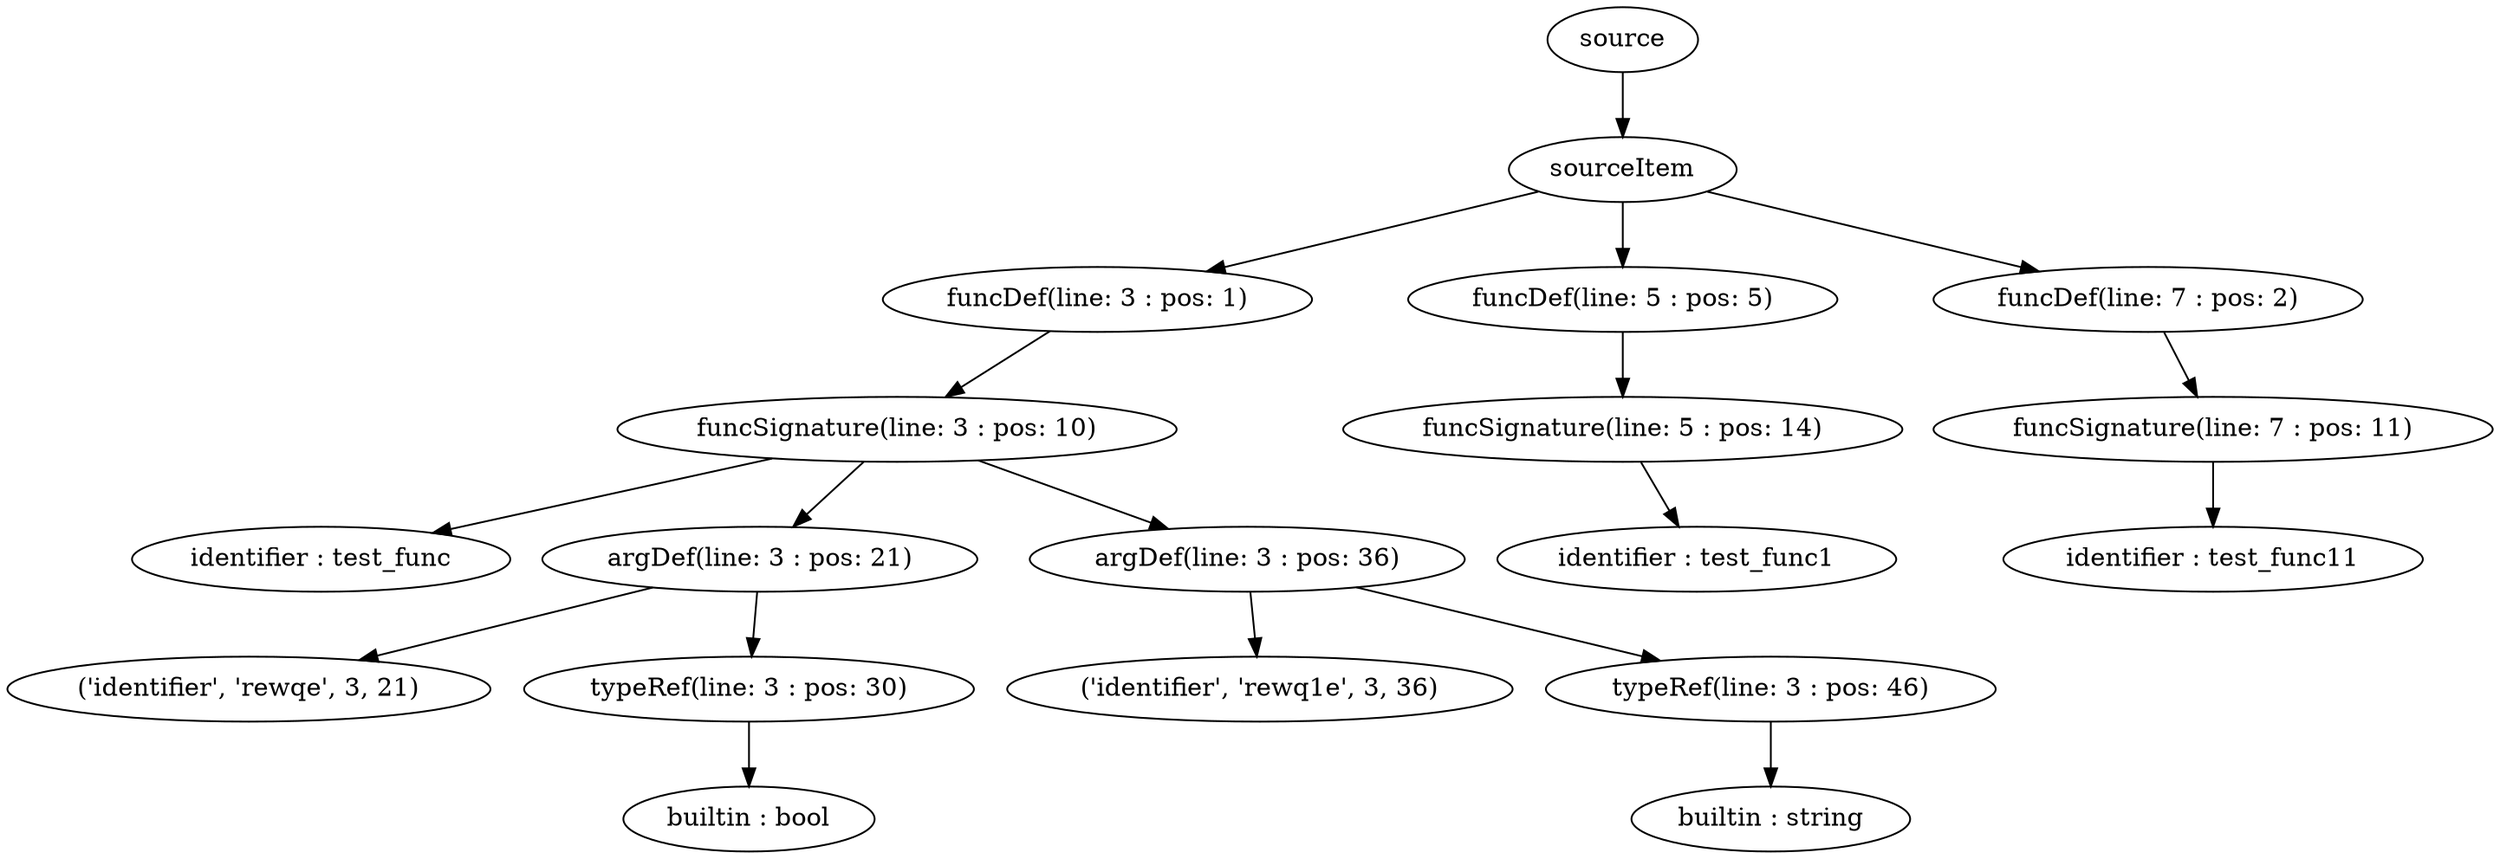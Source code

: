 digraph tree {
    "source";
    "sourceItem";
    "funcDef(line: 3 : pos: 1)";
    "funcSignature(line: 3 : pos: 10)";
    "identifier : test_func";
    "argDef(line: 3 : pos: 21)";
    "('identifier', 'rewqe', 3, 21)";
    "typeRef(line: 3 : pos: 30)";
    "builtin : bool";
    "argDef(line: 3 : pos: 36)";
    "('identifier', 'rewq1e', 3, 36)";
    "typeRef(line: 3 : pos: 46)";
    "builtin : string";
    "funcDef(line: 5 : pos: 5)";
    "funcSignature(line: 5 : pos: 14)";
    "identifier : test_func1";
    "funcDef(line: 7 : pos: 2)";
    "funcSignature(line: 7 : pos: 11)";
    "identifier : test_func11";
    "source" -> "sourceItem";
    "sourceItem" -> "funcDef(line: 3 : pos: 1)";
    "sourceItem" -> "funcDef(line: 5 : pos: 5)";
    "sourceItem" -> "funcDef(line: 7 : pos: 2)";
    "funcDef(line: 3 : pos: 1)" -> "funcSignature(line: 3 : pos: 10)";
    "funcSignature(line: 3 : pos: 10)" -> "identifier : test_func";
    "funcSignature(line: 3 : pos: 10)" -> "argDef(line: 3 : pos: 21)";
    "funcSignature(line: 3 : pos: 10)" -> "argDef(line: 3 : pos: 36)";
    "argDef(line: 3 : pos: 21)" -> "('identifier', 'rewqe', 3, 21)";
    "argDef(line: 3 : pos: 21)" -> "typeRef(line: 3 : pos: 30)";
    "typeRef(line: 3 : pos: 30)" -> "builtin : bool";
    "argDef(line: 3 : pos: 36)" -> "('identifier', 'rewq1e', 3, 36)";
    "argDef(line: 3 : pos: 36)" -> "typeRef(line: 3 : pos: 46)";
    "typeRef(line: 3 : pos: 46)" -> "builtin : string";
    "funcDef(line: 5 : pos: 5)" -> "funcSignature(line: 5 : pos: 14)";
    "funcSignature(line: 5 : pos: 14)" -> "identifier : test_func1";
    "funcDef(line: 7 : pos: 2)" -> "funcSignature(line: 7 : pos: 11)";
    "funcSignature(line: 7 : pos: 11)" -> "identifier : test_func11";
}
